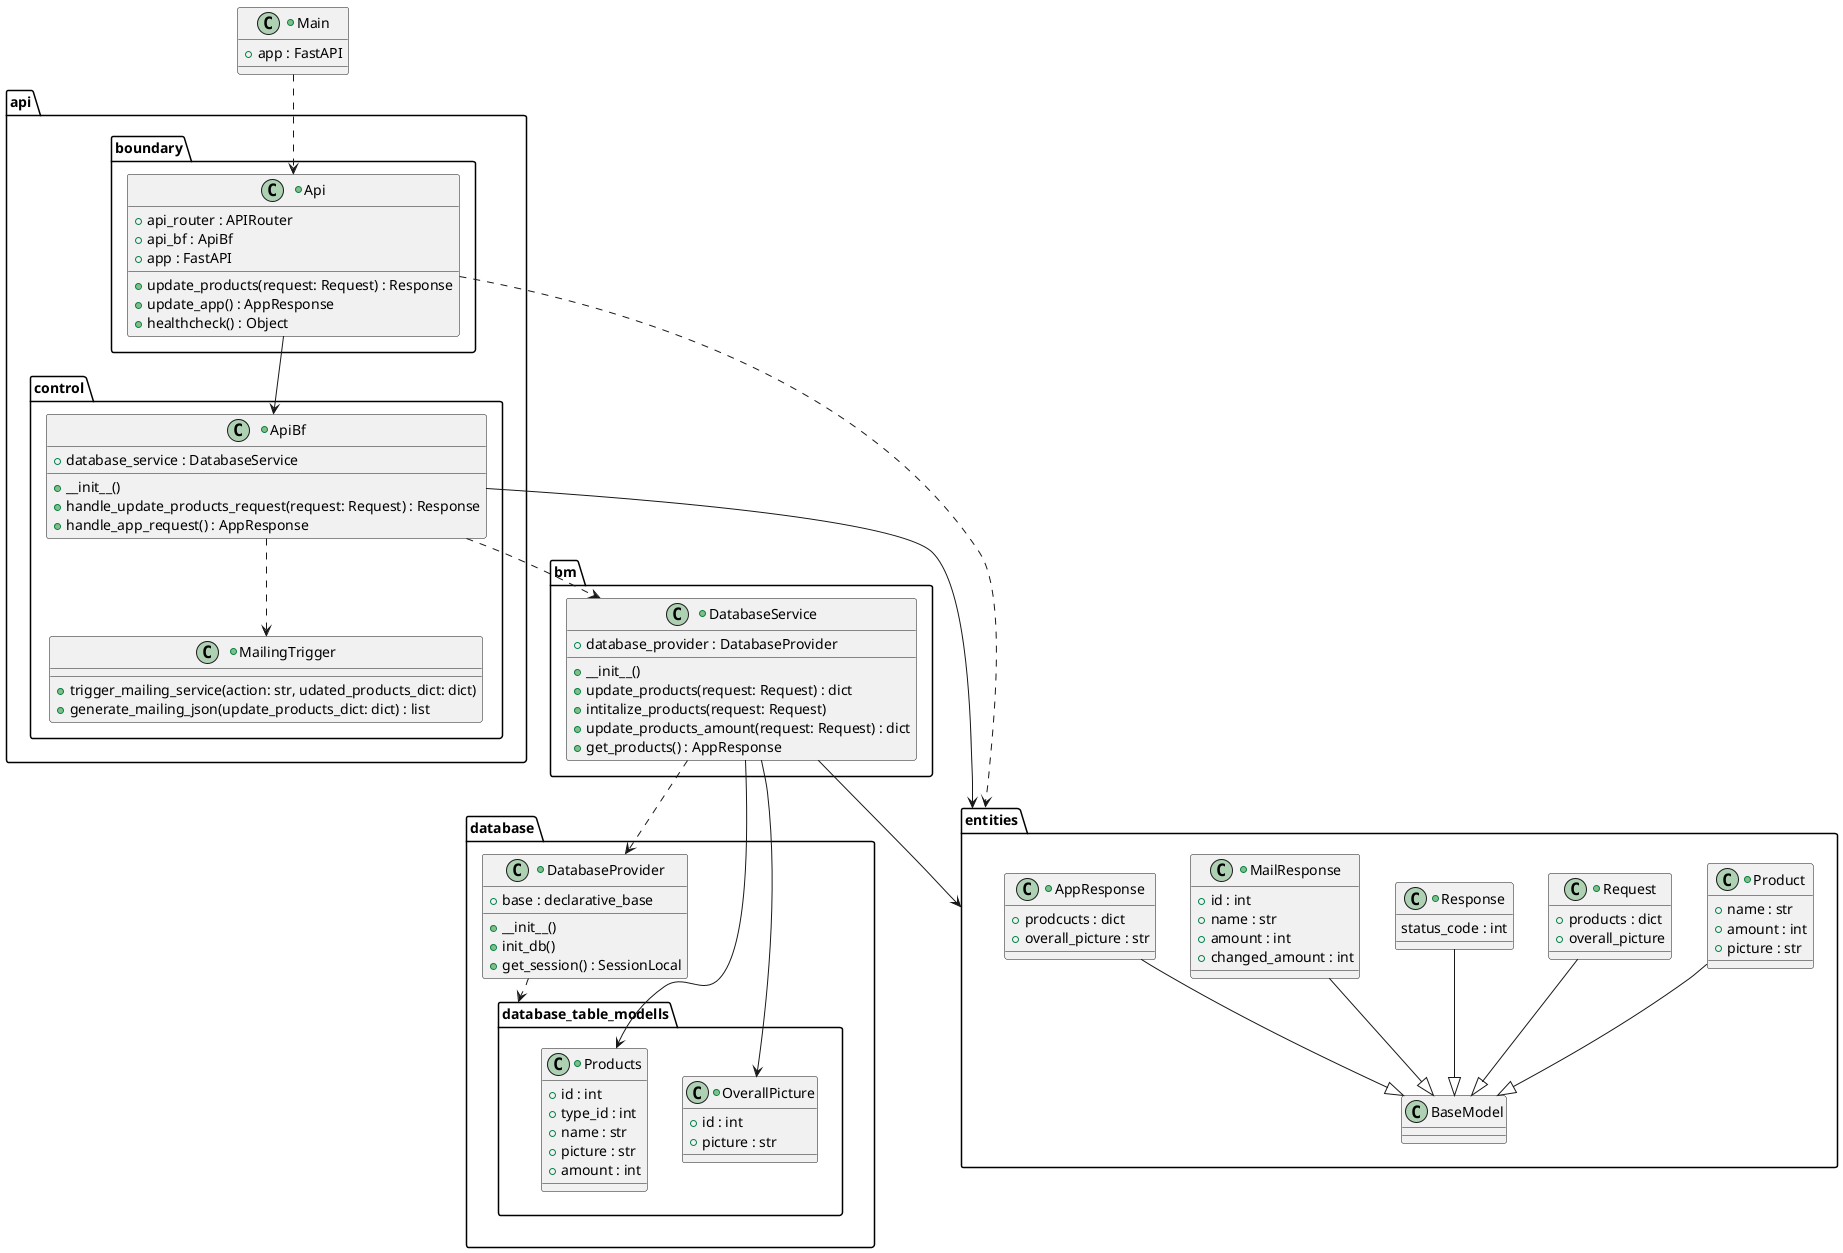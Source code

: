 @startuml DatabaseService

+class Main {
    +app : FastAPI
}

package api {
    package boundary {
        +class Api {
            +api_router : APIRouter
            +api_bf : ApiBf
            +app : FastAPI

            +update_products(request: Request) : Response
            +update_app() : AppResponse
            +healthcheck() : Object
        }
    }

    package control {
        +class ApiBf {
            +database_service : DatabaseService

            +__init__()
            +handle_update_products_request(request: Request) : Response
            +handle_app_request() : AppResponse
        }

        +class MailingTrigger {
            +trigger_mailing_service(action: str, udated_products_dict: dict)
            +generate_mailing_json(update_products_dict: dict) : list
        }
    }
}

package bm {
    +class DatabaseService {
        +database_provider : DatabaseProvider

        +__init__()
        +update_products(request: Request) : dict
        +intitalize_products(request: Request)
        +update_products_amount(request: Request) : dict
        +get_products() : AppResponse
    }
}

package database {
    +class DatabaseProvider {
        +base : declarative_base

        +__init__()
        +init_db()
        +get_session() : SessionLocal
    }

    package database_table_modells {
        +class Products {
            +id : int
            +type_id : int
            +name : str
            +picture : str
            +amount : int
        }

        +class OverallPicture {
            +id : int
            +picture : str
        }
    }
    
    Products --|> DatabaseProvider.base
    OverallPicture --|> DatabaseProvider.base
}

package entities {
    +class Product {
        +name : str
        +amount : int
        +picture : str
    }

    +class Request {
        +products : dict
        +overall_picture

    }

    +class Response {
        status_code : int
    }

    +class MailResponse {
        +id : int
        +name : str
        +amount : int
        +changed_amount : int
    }

    +class AppResponse {
        +prodcucts : dict
        +overall_picture : str
    }

    Product --|> BaseModel
    Request --|> BaseModel
    Response --|> BaseModel
    MailResponse --|> BaseModel
    AppResponse --|> BaseModel
}

Main ..> Api
Api --> ApiBf
Api ..> entities

ApiBf ..> DatabaseService
ApiBf ..> MailingTrigger
ApiBf --> entities

DatabaseService ..> DatabaseProvider
DatabaseService --> Products
DatabaseService --> OverallPicture
DatabaseService --> entities

DatabaseProvider ..> database_table_modells

@enduml